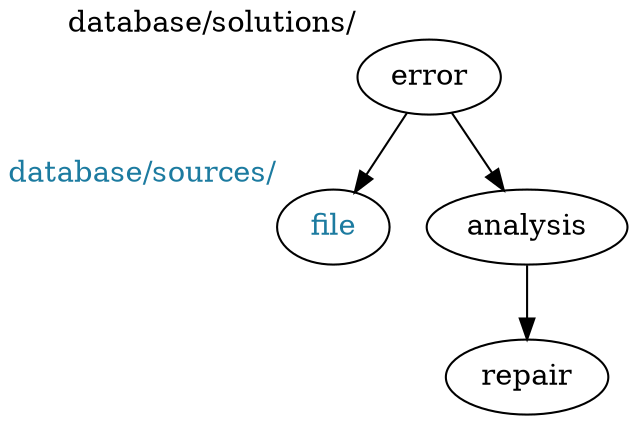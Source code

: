 digraph model {

	layout=dot

	error -> file
	error -> analysis
	analysis -> repair

	error [xlabel="database/solutions/"]
	file [xlabel="database/sources/",fontcolor="#1c7ba0"]
}
